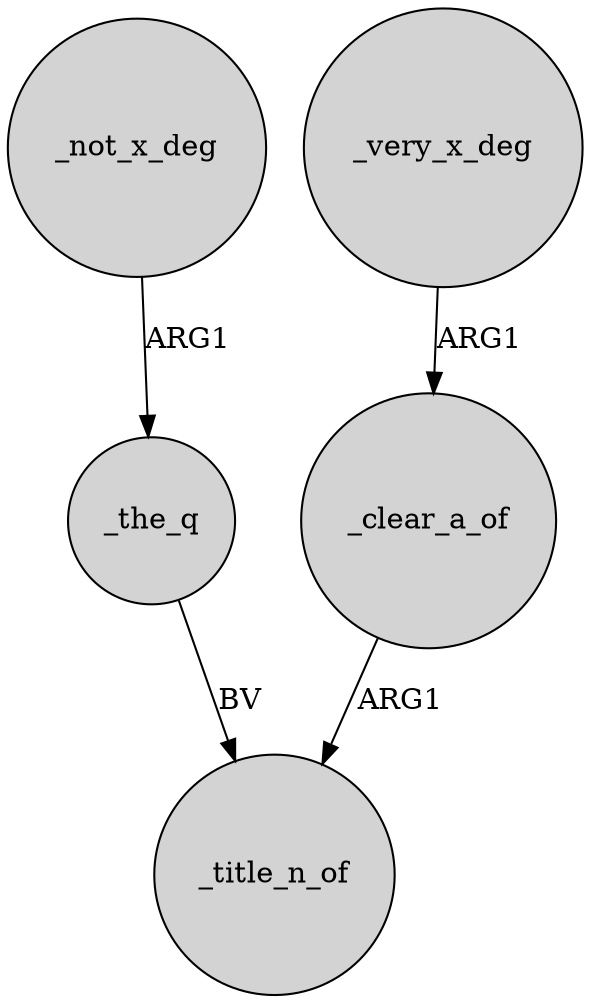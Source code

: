 digraph {
	node [shape=circle style=filled]
	_clear_a_of -> _title_n_of [label=ARG1]
	_the_q -> _title_n_of [label=BV]
	_not_x_deg -> _the_q [label=ARG1]
	_very_x_deg -> _clear_a_of [label=ARG1]
}
